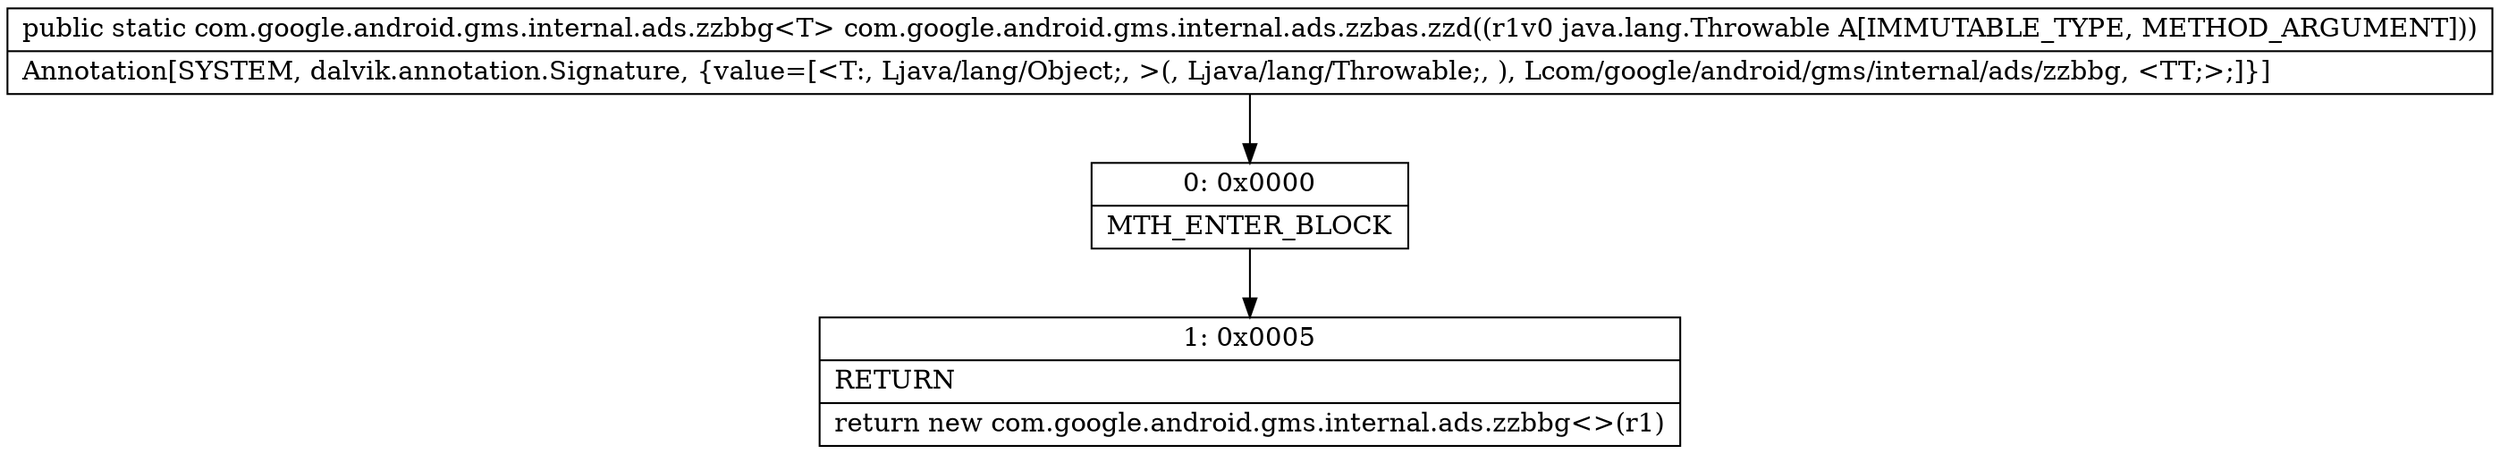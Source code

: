 digraph "CFG forcom.google.android.gms.internal.ads.zzbas.zzd(Ljava\/lang\/Throwable;)Lcom\/google\/android\/gms\/internal\/ads\/zzbbg;" {
Node_0 [shape=record,label="{0\:\ 0x0000|MTH_ENTER_BLOCK\l}"];
Node_1 [shape=record,label="{1\:\ 0x0005|RETURN\l|return new com.google.android.gms.internal.ads.zzbbg\<\>(r1)\l}"];
MethodNode[shape=record,label="{public static com.google.android.gms.internal.ads.zzbbg\<T\> com.google.android.gms.internal.ads.zzbas.zzd((r1v0 java.lang.Throwable A[IMMUTABLE_TYPE, METHOD_ARGUMENT]))  | Annotation[SYSTEM, dalvik.annotation.Signature, \{value=[\<T:, Ljava\/lang\/Object;, \>(, Ljava\/lang\/Throwable;, ), Lcom\/google\/android\/gms\/internal\/ads\/zzbbg, \<TT;\>;]\}]\l}"];
MethodNode -> Node_0;
Node_0 -> Node_1;
}

